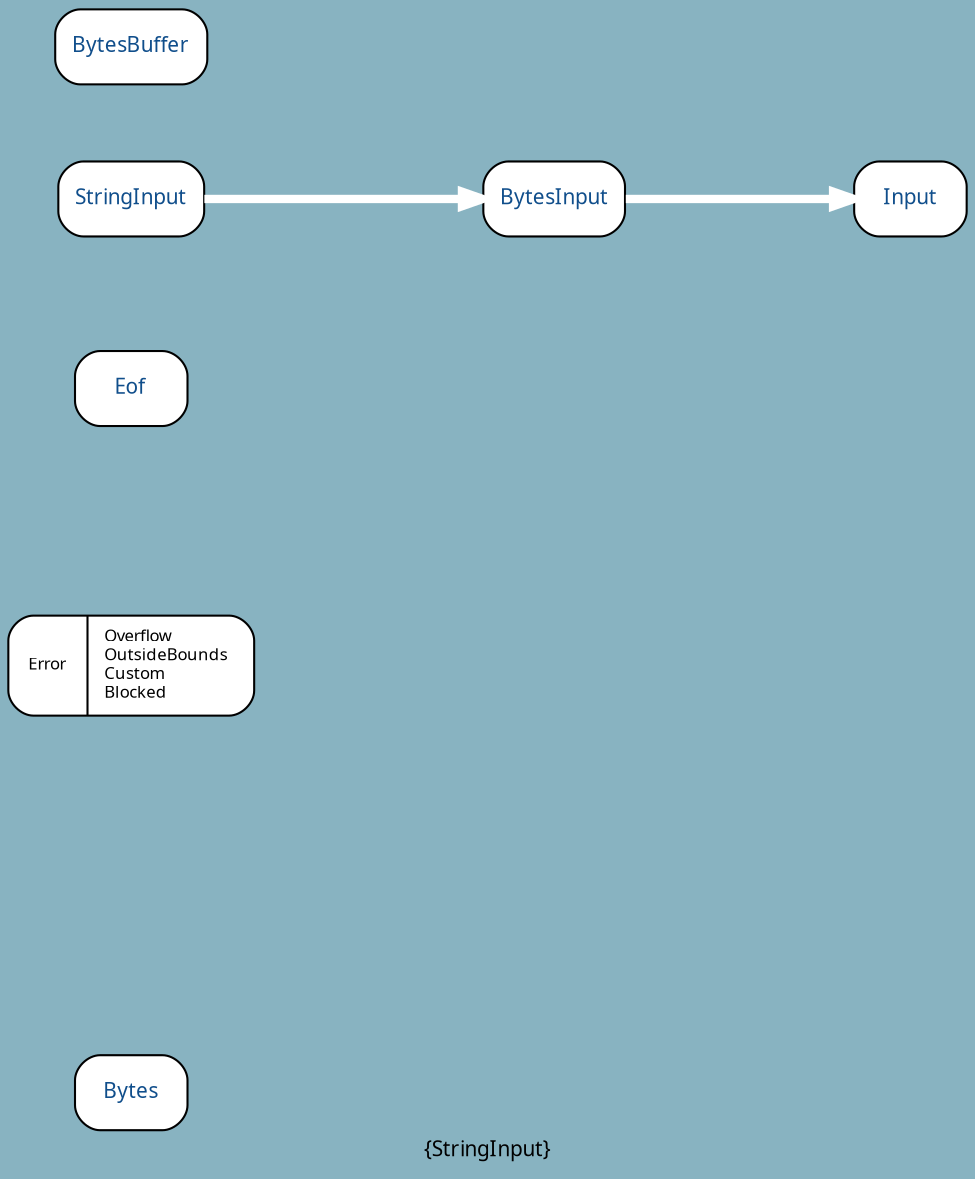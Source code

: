 digraph uml {
	graph [label="Package: haxe.io Inheritance", ratio=compress, rankdir=LR, size="24,12", overlap=false, fontname=Sans, fontsize=10, bgcolor="#88B3C1", fontcolor=black];
	node [label="\N", fontname=Sans, fontsize=8, shape=record, color=black, fontcolor=black];
	edge [fontname=Sans, fontsize=8, minlen=3, color=black, fontcolor=black];
	graph [label="{StringInput}",
		lp="233,10",
		bb="0,0,466,558"];
	"haxe.io.Bytes" [label="{Bytes}", fontsize=10, fontcolor="#104E8B", style="rounded,filled", fillcolor=white, URL="../types/haxe/io/Bytes.html", tooltip=Bytes, portPos=e, pos="60,39", rects="33,21,87,57", width="0.75", height="0.50"];
	"haxe.io.Error" [label="{Error|Overflow\lOutsideBounds\lCustom\lBlocked\l}", style="rounded,filled", fillcolor=white, pos="60,245", rects="1,221,39,269 39,221,120,269", width="1.64", height="0.67"];
	"haxe.io.Eof" [label="{Eof}", fontsize=10, fontcolor="#104E8B", style="rounded,filled", fillcolor=white, URL="../types/haxe/io/Eof.html", tooltip=Eof, portPos=e, pos="60,378", rects="33,360,87,396", width="0.75", height="0.50"];
	"haxe.io.Input" [label="{Input}", fontsize=10, fontcolor="#104E8B", style="rounded,filled", fillcolor=white, URL="../types/haxe/io/Input.html", tooltip=Input, portPos=e, pos="439,468", rects="412,450,466,486", width="0.75", height="0.50"];
	"haxe.io.BytesInput" [label="{BytesInput}", fontsize=10, fontcolor="#104E8B", style="rounded,filled", fillcolor=white, URL="../types/haxe/io/BytesInput.html", tooltip=BytesInput, portPos=e, pos="266,468", rects="233,450,300,486", width="0.92", height="0.50"];
	"haxe.io.BytesBuffer" [label="{BytesBuffer}", fontsize=10, fontcolor="#104E8B", style="rounded,filled", fillcolor=white, URL="../types/haxe/io/BytesBuffer.html", tooltip=BytesBuffer, portPos=e, pos="60,540", rects="24,522,96,558", width="1.00", height="0.50"];
	"haxe.io.StringInput" [label="{StringInput}", fontsize=10, fontcolor="#104E8B", style="rounded,filled", fillcolor=white, URL="../types/haxe/io/StringInput.html", tooltip=StringInput, portPos=e, pos="60,468", rects="26,450,95,486", width="0.94", height="0.50"];
	"haxe.io.BytesInput" -> "haxe.io.Input" [color=white, style="setlinewidth(4)", arrowhead=normal, arrowsize="1.0", pos="e,412,468 300,468 330,468 372,468 402,468"];
	"haxe.io.StringInput" -> "haxe.io.BytesInput" [color=white, style="setlinewidth(4)", arrowhead=normal, arrowsize="1.0", pos="e,233,468 95,468 131,468 185,468 223,468"];
}
